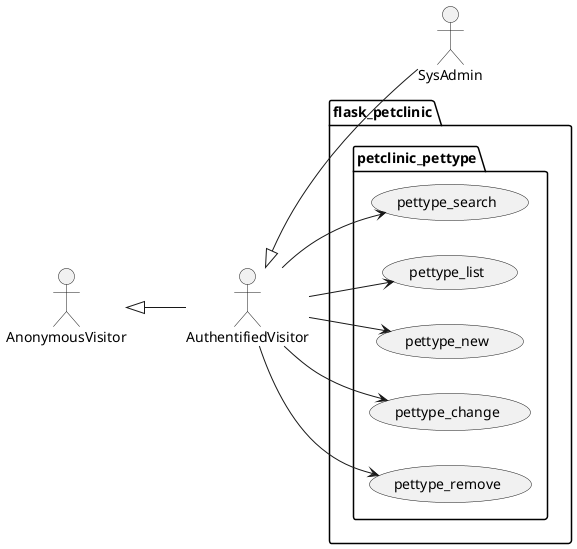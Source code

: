 @startuml
left to right direction

actor AnonymousVisitor as av
actor AuthentifiedVisitor as au
actor SysAdmin as sa

av <|-- au
au <|-- sa

package flask_petclinic {

    package petclinic_pettype {
        usecase pettype_search as uc4000
        usecase pettype_list as uc4001
        usecase pettype_new as uc4002
        usecase pettype_change as uc4003
        usecase pettype_remove as uc4004

        au --> uc4000
        au --> uc4001
        au --> uc4002
        au --> uc4003
        au --> uc4004
    }
}
@enduml
